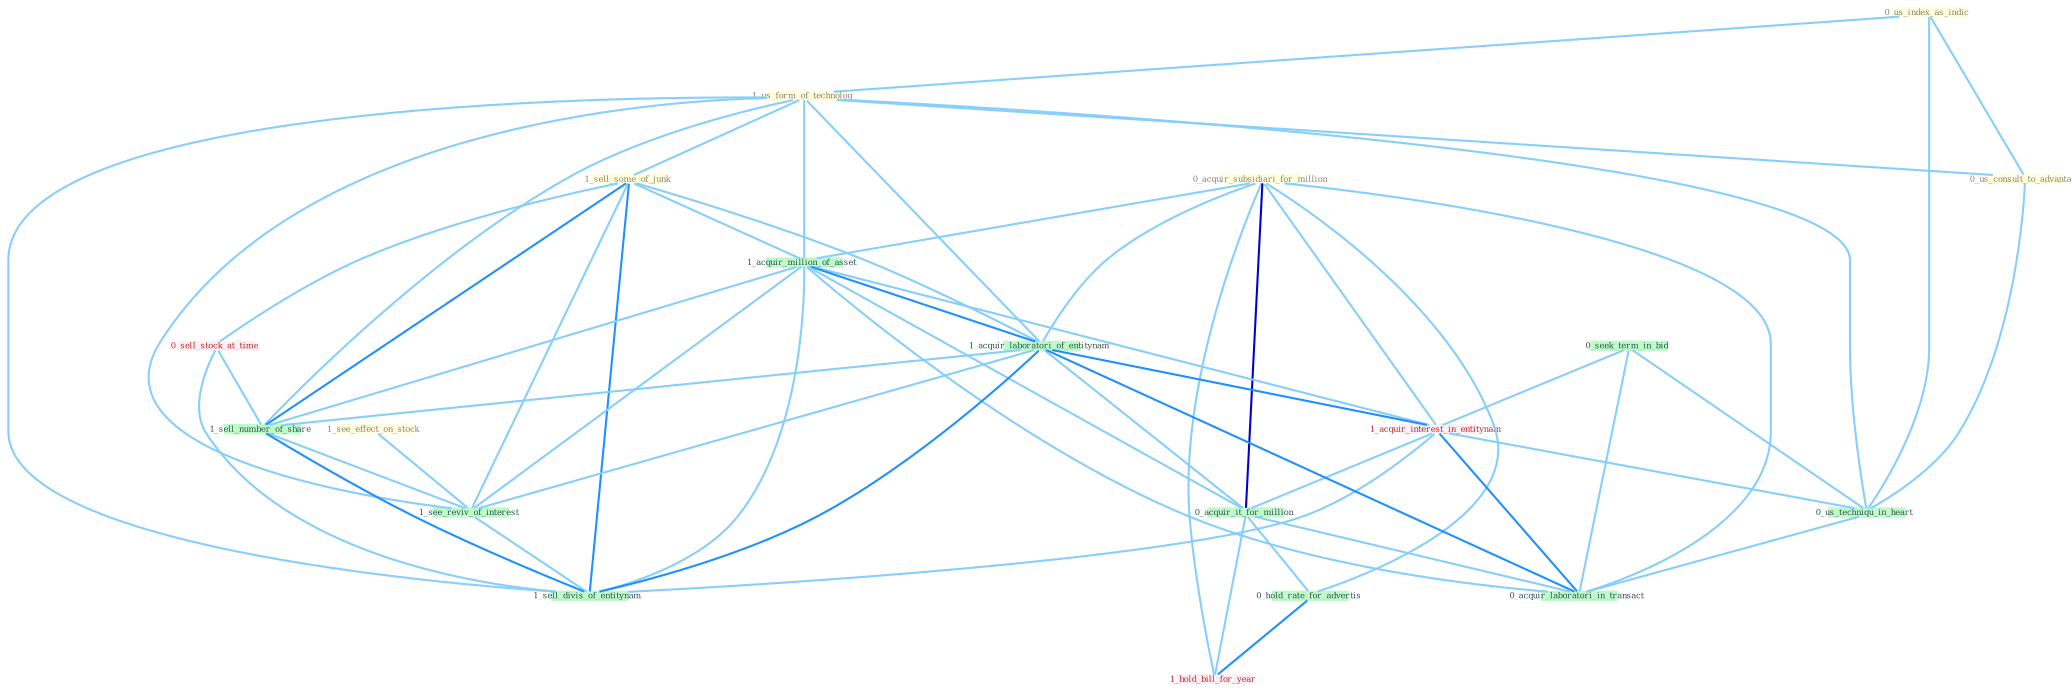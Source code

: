 Graph G{ 
    node
    [shape=polygon,style=filled,width=.5,height=.06,color="#BDFCC9",fixedsize=true,fontsize=4,
    fontcolor="#2f4f4f"];
    {node
    [color="#ffffe0", fontcolor="#8b7d6b"] "0_us_index_as_indic " "0_acquir_subsidiari_for_million " "1_see_effect_on_stock " "1_us_form_of_technolog " "0_us_consult_to_advantag " "1_sell_some_of_junk "}
{node [color="#fff0f5", fontcolor="#b22222"] "1_acquir_interest_in_entitynam " "0_sell_stock_at_time " "1_hold_bill_for_year "}
edge [color="#B0E2FF"];

	"0_us_index_as_indic " -- "1_us_form_of_technolog " [w="1", color="#87cefa" ];
	"0_us_index_as_indic " -- "0_us_consult_to_advantag " [w="1", color="#87cefa" ];
	"0_us_index_as_indic " -- "0_us_techniqu_in_heart " [w="1", color="#87cefa" ];
	"0_acquir_subsidiari_for_million " -- "1_acquir_million_of_asset " [w="1", color="#87cefa" ];
	"0_acquir_subsidiari_for_million " -- "1_acquir_laboratori_of_entitynam " [w="1", color="#87cefa" ];
	"0_acquir_subsidiari_for_million " -- "1_acquir_interest_in_entitynam " [w="1", color="#87cefa" ];
	"0_acquir_subsidiari_for_million " -- "0_acquir_it_for_million " [w="3", color="#0000cd" , len=0.6];
	"0_acquir_subsidiari_for_million " -- "0_hold_rate_for_advertis " [w="1", color="#87cefa" ];
	"0_acquir_subsidiari_for_million " -- "0_acquir_laboratori_in_transact " [w="1", color="#87cefa" ];
	"0_acquir_subsidiari_for_million " -- "1_hold_bill_for_year " [w="1", color="#87cefa" ];
	"1_see_effect_on_stock " -- "1_see_reviv_of_interest " [w="1", color="#87cefa" ];
	"1_us_form_of_technolog " -- "0_us_consult_to_advantag " [w="1", color="#87cefa" ];
	"1_us_form_of_technolog " -- "1_sell_some_of_junk " [w="1", color="#87cefa" ];
	"1_us_form_of_technolog " -- "1_acquir_million_of_asset " [w="1", color="#87cefa" ];
	"1_us_form_of_technolog " -- "1_acquir_laboratori_of_entitynam " [w="1", color="#87cefa" ];
	"1_us_form_of_technolog " -- "0_us_techniqu_in_heart " [w="1", color="#87cefa" ];
	"1_us_form_of_technolog " -- "1_sell_number_of_share " [w="1", color="#87cefa" ];
	"1_us_form_of_technolog " -- "1_see_reviv_of_interest " [w="1", color="#87cefa" ];
	"1_us_form_of_technolog " -- "1_sell_divis_of_entitynam " [w="1", color="#87cefa" ];
	"0_us_consult_to_advantag " -- "0_us_techniqu_in_heart " [w="1", color="#87cefa" ];
	"1_sell_some_of_junk " -- "1_acquir_million_of_asset " [w="1", color="#87cefa" ];
	"1_sell_some_of_junk " -- "1_acquir_laboratori_of_entitynam " [w="1", color="#87cefa" ];
	"1_sell_some_of_junk " -- "0_sell_stock_at_time " [w="1", color="#87cefa" ];
	"1_sell_some_of_junk " -- "1_sell_number_of_share " [w="2", color="#1e90ff" , len=0.8];
	"1_sell_some_of_junk " -- "1_see_reviv_of_interest " [w="1", color="#87cefa" ];
	"1_sell_some_of_junk " -- "1_sell_divis_of_entitynam " [w="2", color="#1e90ff" , len=0.8];
	"1_acquir_million_of_asset " -- "1_acquir_laboratori_of_entitynam " [w="2", color="#1e90ff" , len=0.8];
	"1_acquir_million_of_asset " -- "1_acquir_interest_in_entitynam " [w="1", color="#87cefa" ];
	"1_acquir_million_of_asset " -- "0_acquir_it_for_million " [w="1", color="#87cefa" ];
	"1_acquir_million_of_asset " -- "0_acquir_laboratori_in_transact " [w="1", color="#87cefa" ];
	"1_acquir_million_of_asset " -- "1_sell_number_of_share " [w="1", color="#87cefa" ];
	"1_acquir_million_of_asset " -- "1_see_reviv_of_interest " [w="1", color="#87cefa" ];
	"1_acquir_million_of_asset " -- "1_sell_divis_of_entitynam " [w="1", color="#87cefa" ];
	"1_acquir_laboratori_of_entitynam " -- "1_acquir_interest_in_entitynam " [w="2", color="#1e90ff" , len=0.8];
	"1_acquir_laboratori_of_entitynam " -- "0_acquir_it_for_million " [w="1", color="#87cefa" ];
	"1_acquir_laboratori_of_entitynam " -- "0_acquir_laboratori_in_transact " [w="2", color="#1e90ff" , len=0.8];
	"1_acquir_laboratori_of_entitynam " -- "1_sell_number_of_share " [w="1", color="#87cefa" ];
	"1_acquir_laboratori_of_entitynam " -- "1_see_reviv_of_interest " [w="1", color="#87cefa" ];
	"1_acquir_laboratori_of_entitynam " -- "1_sell_divis_of_entitynam " [w="2", color="#1e90ff" , len=0.8];
	"0_seek_term_in_bid " -- "1_acquir_interest_in_entitynam " [w="1", color="#87cefa" ];
	"0_seek_term_in_bid " -- "0_us_techniqu_in_heart " [w="1", color="#87cefa" ];
	"0_seek_term_in_bid " -- "0_acquir_laboratori_in_transact " [w="1", color="#87cefa" ];
	"1_acquir_interest_in_entitynam " -- "0_us_techniqu_in_heart " [w="1", color="#87cefa" ];
	"1_acquir_interest_in_entitynam " -- "0_acquir_it_for_million " [w="1", color="#87cefa" ];
	"1_acquir_interest_in_entitynam " -- "0_acquir_laboratori_in_transact " [w="2", color="#1e90ff" , len=0.8];
	"1_acquir_interest_in_entitynam " -- "1_sell_divis_of_entitynam " [w="1", color="#87cefa" ];
	"0_us_techniqu_in_heart " -- "0_acquir_laboratori_in_transact " [w="1", color="#87cefa" ];
	"0_acquir_it_for_million " -- "0_hold_rate_for_advertis " [w="1", color="#87cefa" ];
	"0_acquir_it_for_million " -- "0_acquir_laboratori_in_transact " [w="1", color="#87cefa" ];
	"0_acquir_it_for_million " -- "1_hold_bill_for_year " [w="1", color="#87cefa" ];
	"0_hold_rate_for_advertis " -- "1_hold_bill_for_year " [w="2", color="#1e90ff" , len=0.8];
	"0_sell_stock_at_time " -- "1_sell_number_of_share " [w="1", color="#87cefa" ];
	"0_sell_stock_at_time " -- "1_sell_divis_of_entitynam " [w="1", color="#87cefa" ];
	"1_sell_number_of_share " -- "1_see_reviv_of_interest " [w="1", color="#87cefa" ];
	"1_sell_number_of_share " -- "1_sell_divis_of_entitynam " [w="2", color="#1e90ff" , len=0.8];
	"1_see_reviv_of_interest " -- "1_sell_divis_of_entitynam " [w="1", color="#87cefa" ];
}